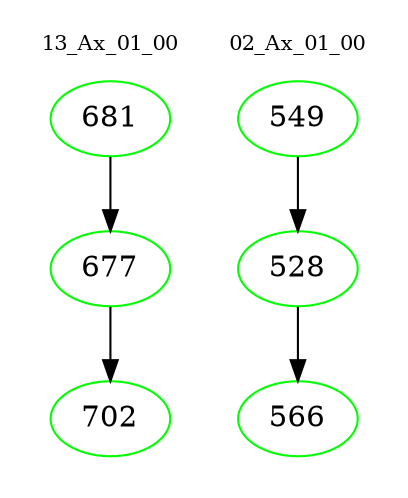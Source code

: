 digraph{
subgraph cluster_0 {
color = white
label = "13_Ax_01_00";
fontsize=10;
T0_681 [label="681", color="green"]
T0_681 -> T0_677 [color="black"]
T0_677 [label="677", color="green"]
T0_677 -> T0_702 [color="black"]
T0_702 [label="702", color="green"]
}
subgraph cluster_1 {
color = white
label = "02_Ax_01_00";
fontsize=10;
T1_549 [label="549", color="green"]
T1_549 -> T1_528 [color="black"]
T1_528 [label="528", color="green"]
T1_528 -> T1_566 [color="black"]
T1_566 [label="566", color="green"]
}
}
